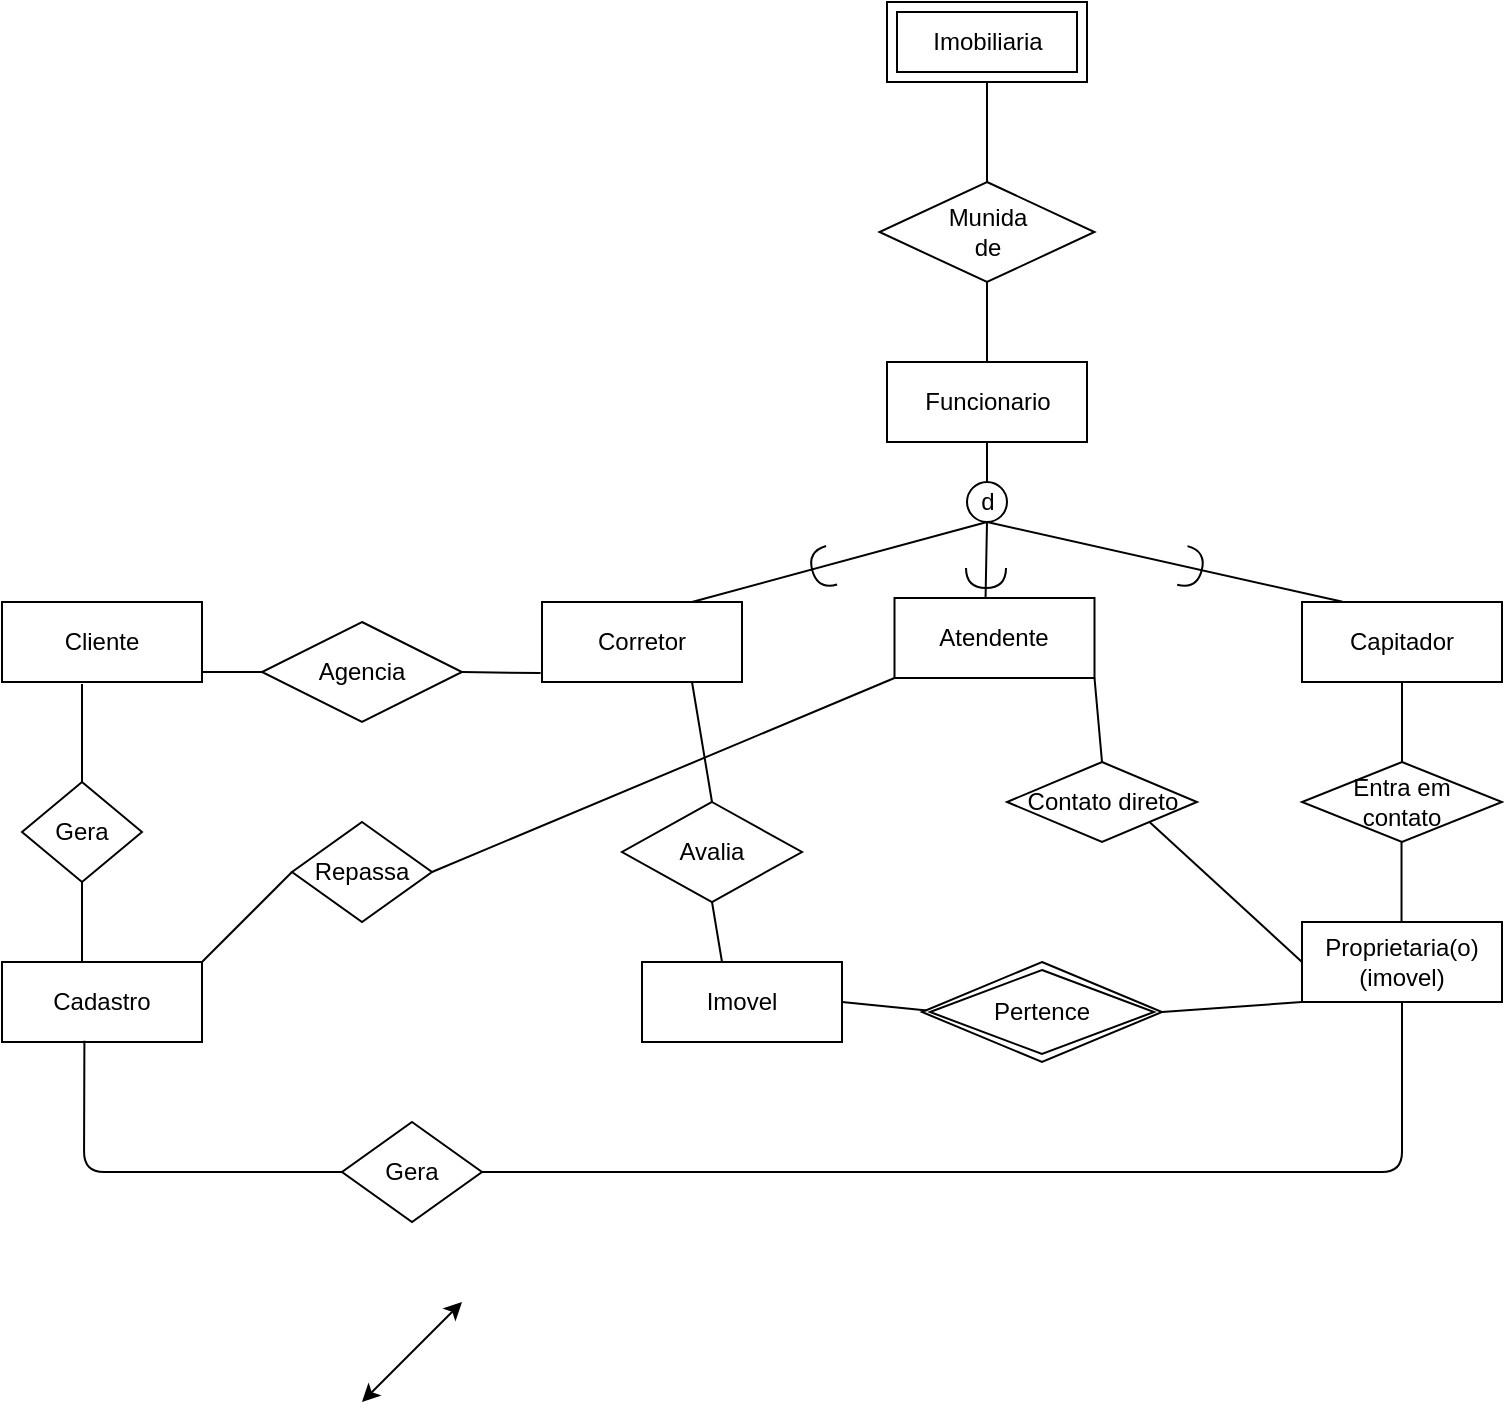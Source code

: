 <mxfile version="13.7.3" type="github">
  <diagram id="R2lEEEUBdFMjLlhIrx00" name="Page-1">
    <mxGraphModel dx="1268" dy="450" grid="1" gridSize="10" guides="1" tooltips="1" connect="1" arrows="1" fold="1" page="0" pageScale="1" pageWidth="850" pageHeight="1100" math="0" shadow="0" extFonts="Permanent Marker^https://fonts.googleapis.com/css?family=Permanent+Marker">
      <root>
        <mxCell id="0" />
        <mxCell id="1" parent="0" />
        <mxCell id="aO3IscL8VT4VF3LDPGpY-21" value="Proprietaria(o)&lt;br&gt;(imovel)&lt;br&gt;" style="whiteSpace=wrap;html=1;align=center;" parent="1" vertex="1">
          <mxGeometry x="570" y="540" width="100" height="40" as="geometry" />
        </mxCell>
        <mxCell id="aO3IscL8VT4VF3LDPGpY-28" value="Imobiliaria" style="shape=ext;margin=3;double=1;whiteSpace=wrap;html=1;align=center;" parent="1" vertex="1">
          <mxGeometry x="362.5" y="80" width="100" height="40" as="geometry" />
        </mxCell>
        <mxCell id="aO3IscL8VT4VF3LDPGpY-44" value="Funcionario" style="whiteSpace=wrap;html=1;align=center;" parent="1" vertex="1">
          <mxGeometry x="362.5" y="260" width="100" height="40" as="geometry" />
        </mxCell>
        <mxCell id="aO3IscL8VT4VF3LDPGpY-45" value="Capitador&lt;br&gt;" style="whiteSpace=wrap;html=1;align=center;" parent="1" vertex="1">
          <mxGeometry x="570" y="380" width="100" height="40" as="geometry" />
        </mxCell>
        <mxCell id="aO3IscL8VT4VF3LDPGpY-46" value="Corretor&lt;br&gt;" style="whiteSpace=wrap;html=1;align=center;" parent="1" vertex="1">
          <mxGeometry x="190" y="380" width="100" height="40" as="geometry" />
        </mxCell>
        <mxCell id="aO3IscL8VT4VF3LDPGpY-51" value="Imovel" style="whiteSpace=wrap;html=1;align=center;" parent="1" vertex="1">
          <mxGeometry x="240" y="560" width="100" height="40" as="geometry" />
        </mxCell>
        <mxCell id="aO3IscL8VT4VF3LDPGpY-52" value="" style="endArrow=none;html=1;entryX=0.5;entryY=1;entryDx=0;entryDy=0;exitX=0.5;exitY=0;exitDx=0;exitDy=0;" parent="1" source="aO3IscL8VT4VF3LDPGpY-44" target="aO3IscL8VT4VF3LDPGpY-28" edge="1">
          <mxGeometry width="50" height="50" relative="1" as="geometry">
            <mxPoint x="390" y="270" as="sourcePoint" />
            <mxPoint x="440" y="220" as="targetPoint" />
          </mxGeometry>
        </mxCell>
        <mxCell id="aO3IscL8VT4VF3LDPGpY-65" value="" style="endArrow=none;html=1;entryX=0.5;entryY=1;entryDx=0;entryDy=0;exitX=0.5;exitY=0;exitDx=0;exitDy=0;" parent="1" target="aO3IscL8VT4VF3LDPGpY-44" edge="1">
          <mxGeometry width="50" height="50" relative="1" as="geometry">
            <mxPoint x="412.5" y="320" as="sourcePoint" />
            <mxPoint x="450" y="310" as="targetPoint" />
            <Array as="points" />
          </mxGeometry>
        </mxCell>
        <mxCell id="aO3IscL8VT4VF3LDPGpY-70" value="d" style="ellipse;whiteSpace=wrap;html=1;aspect=fixed;" parent="1" vertex="1">
          <mxGeometry x="402.5" y="320" width="20" height="20" as="geometry" />
        </mxCell>
        <mxCell id="aO3IscL8VT4VF3LDPGpY-72" value="" style="shape=requiredInterface;html=1;verticalLabelPosition=bottom;direction=south;strokeWidth=1;rotation=74;" parent="1" vertex="1">
          <mxGeometry x="320" y="358" width="20" height="10" as="geometry" />
        </mxCell>
        <mxCell id="aO3IscL8VT4VF3LDPGpY-76" value="" style="endArrow=none;html=1;entryX=0.5;entryY=1;entryDx=0;entryDy=0;exitX=0.75;exitY=0;exitDx=0;exitDy=0;" parent="1" source="aO3IscL8VT4VF3LDPGpY-46" target="aO3IscL8VT4VF3LDPGpY-70" edge="1">
          <mxGeometry width="50" height="50" relative="1" as="geometry">
            <mxPoint x="375" y="380" as="sourcePoint" />
            <mxPoint x="415.02" y="340.0" as="targetPoint" />
          </mxGeometry>
        </mxCell>
        <mxCell id="aO3IscL8VT4VF3LDPGpY-83" value="" style="endArrow=none;html=1;exitX=0.5;exitY=1;exitDx=0;exitDy=0;entryX=0.203;entryY=-0.002;entryDx=0;entryDy=0;entryPerimeter=0;" parent="1" source="aO3IscL8VT4VF3LDPGpY-70" target="aO3IscL8VT4VF3LDPGpY-45" edge="1">
          <mxGeometry width="50" height="50" relative="1" as="geometry">
            <mxPoint x="425.02" y="348.7" as="sourcePoint" />
            <mxPoint x="384.98" y="390.0" as="targetPoint" />
          </mxGeometry>
        </mxCell>
        <mxCell id="aO3IscL8VT4VF3LDPGpY-84" value="" style="shape=requiredInterface;html=1;verticalLabelPosition=bottom;strokeWidth=1;rotation=15;" parent="1" vertex="1">
          <mxGeometry x="510" y="353" width="10" height="20" as="geometry" />
        </mxCell>
        <mxCell id="aO3IscL8VT4VF3LDPGpY-89" value="Cliente&lt;br&gt;" style="whiteSpace=wrap;html=1;align=center;strokeWidth=1;" parent="1" vertex="1">
          <mxGeometry x="-80" y="380" width="100" height="40" as="geometry" />
        </mxCell>
        <mxCell id="aO3IscL8VT4VF3LDPGpY-97" value="" style="endArrow=none;html=1;entryX=0.5;entryY=1;entryDx=0;entryDy=0;exitX=0.455;exitY=0.034;exitDx=0;exitDy=0;exitPerimeter=0;" parent="1" source="aO3IscL8VT4VF3LDPGpY-98" target="aO3IscL8VT4VF3LDPGpY-70" edge="1">
          <mxGeometry width="50" height="50" relative="1" as="geometry">
            <mxPoint x="410" y="380" as="sourcePoint" />
            <mxPoint x="410" y="340" as="targetPoint" />
          </mxGeometry>
        </mxCell>
        <mxCell id="aO3IscL8VT4VF3LDPGpY-98" value="Atendente&lt;br&gt;" style="whiteSpace=wrap;html=1;align=center;" parent="1" vertex="1">
          <mxGeometry x="366.25" y="378" width="100" height="40" as="geometry" />
        </mxCell>
        <mxCell id="aO3IscL8VT4VF3LDPGpY-99" value="Entra em&lt;br&gt;contato&lt;br&gt;" style="shape=rhombus;perimeter=rhombusPerimeter;whiteSpace=wrap;html=1;align=center;strokeWidth=1;" parent="1" vertex="1">
          <mxGeometry x="570" y="460" width="100" height="40" as="geometry" />
        </mxCell>
        <mxCell id="aO3IscL8VT4VF3LDPGpY-100" value="" style="endArrow=none;html=1;entryX=0.5;entryY=1;entryDx=0;entryDy=0;exitX=0.5;exitY=0;exitDx=0;exitDy=0;" parent="1" source="aO3IscL8VT4VF3LDPGpY-99" target="aO3IscL8VT4VF3LDPGpY-45" edge="1">
          <mxGeometry width="50" height="50" relative="1" as="geometry">
            <mxPoint x="590" y="470" as="sourcePoint" />
            <mxPoint x="640" y="420" as="targetPoint" />
          </mxGeometry>
        </mxCell>
        <mxCell id="aO3IscL8VT4VF3LDPGpY-101" value="" style="endArrow=none;html=1;entryX=0.5;entryY=1;entryDx=0;entryDy=0;exitX=0.5;exitY=0;exitDx=0;exitDy=0;" parent="1" edge="1">
          <mxGeometry width="50" height="50" relative="1" as="geometry">
            <mxPoint x="619.76" y="540" as="sourcePoint" />
            <mxPoint x="619.76" y="500" as="targetPoint" />
          </mxGeometry>
        </mxCell>
        <mxCell id="aO3IscL8VT4VF3LDPGpY-105" value="" style="shape=requiredInterface;html=1;verticalLabelPosition=bottom;strokeWidth=1;rotation=90;" parent="1" vertex="1">
          <mxGeometry x="407" y="358" width="10" height="20" as="geometry" />
        </mxCell>
        <mxCell id="aO3IscL8VT4VF3LDPGpY-112" value="Contato direto&lt;br&gt;" style="shape=rhombus;perimeter=rhombusPerimeter;whiteSpace=wrap;html=1;align=center;strokeWidth=1;" parent="1" vertex="1">
          <mxGeometry x="422.5" y="460" width="95" height="40" as="geometry" />
        </mxCell>
        <mxCell id="aO3IscL8VT4VF3LDPGpY-115" style="edgeStyle=orthogonalEdgeStyle;rounded=0;orthogonalLoop=1;jettySize=auto;html=1;exitX=0.5;exitY=1;exitDx=0;exitDy=0;" parent="1" source="aO3IscL8VT4VF3LDPGpY-112" target="aO3IscL8VT4VF3LDPGpY-112" edge="1">
          <mxGeometry relative="1" as="geometry" />
        </mxCell>
        <mxCell id="aO3IscL8VT4VF3LDPGpY-116" value="" style="endArrow=none;html=1;entryX=1;entryY=1;entryDx=0;entryDy=0;exitX=0.5;exitY=0;exitDx=0;exitDy=0;" parent="1" source="aO3IscL8VT4VF3LDPGpY-112" target="aO3IscL8VT4VF3LDPGpY-98" edge="1">
          <mxGeometry width="50" height="50" relative="1" as="geometry">
            <mxPoint x="460" y="470" as="sourcePoint" />
            <mxPoint x="510" y="420" as="targetPoint" />
          </mxGeometry>
        </mxCell>
        <mxCell id="aO3IscL8VT4VF3LDPGpY-117" value="" style="endArrow=none;html=1;entryX=1;entryY=1;entryDx=0;entryDy=0;exitX=0;exitY=0.5;exitDx=0;exitDy=0;" parent="1" source="aO3IscL8VT4VF3LDPGpY-21" target="aO3IscL8VT4VF3LDPGpY-112" edge="1">
          <mxGeometry width="50" height="50" relative="1" as="geometry">
            <mxPoint x="470" y="550" as="sourcePoint" />
            <mxPoint x="520" y="500" as="targetPoint" />
          </mxGeometry>
        </mxCell>
        <mxCell id="aO3IscL8VT4VF3LDPGpY-118" value="Agencia&lt;br&gt;" style="shape=rhombus;perimeter=rhombusPerimeter;whiteSpace=wrap;html=1;align=center;strokeWidth=1;" parent="1" vertex="1">
          <mxGeometry x="50" y="390" width="100" height="50" as="geometry" />
        </mxCell>
        <mxCell id="aO3IscL8VT4VF3LDPGpY-119" value="Munida&lt;br&gt;de" style="shape=rhombus;perimeter=rhombusPerimeter;whiteSpace=wrap;html=1;align=center;strokeWidth=1;" parent="1" vertex="1">
          <mxGeometry x="358.75" y="170" width="107.5" height="50" as="geometry" />
        </mxCell>
        <mxCell id="aO3IscL8VT4VF3LDPGpY-120" value="" style="endArrow=none;html=1;entryX=-0.007;entryY=0.889;entryDx=0;entryDy=0;exitX=1;exitY=0.5;exitDx=0;exitDy=0;entryPerimeter=0;" parent="1" source="aO3IscL8VT4VF3LDPGpY-118" target="aO3IscL8VT4VF3LDPGpY-46" edge="1">
          <mxGeometry width="50" height="50" relative="1" as="geometry">
            <mxPoint x="210" y="470" as="sourcePoint" />
            <mxPoint x="260" y="420" as="targetPoint" />
          </mxGeometry>
        </mxCell>
        <mxCell id="aO3IscL8VT4VF3LDPGpY-121" value="" style="endArrow=none;html=1;entryX=0;entryY=0.5;entryDx=0;entryDy=0;entryPerimeter=0;" parent="1" target="aO3IscL8VT4VF3LDPGpY-118" edge="1">
          <mxGeometry width="50" height="50" relative="1" as="geometry">
            <mxPoint x="20" y="415" as="sourcePoint" />
            <mxPoint x="46" y="415" as="targetPoint" />
          </mxGeometry>
        </mxCell>
        <mxCell id="aO3IscL8VT4VF3LDPGpY-124" value="Avalia&lt;br&gt;" style="shape=rhombus;perimeter=rhombusPerimeter;whiteSpace=wrap;html=1;align=center;strokeWidth=1;" parent="1" vertex="1">
          <mxGeometry x="230" y="480" width="90" height="50" as="geometry" />
        </mxCell>
        <mxCell id="aO3IscL8VT4VF3LDPGpY-125" value="" style="endArrow=none;html=1;entryX=0.75;entryY=1;entryDx=0;entryDy=0;exitX=0.5;exitY=0;exitDx=0;exitDy=0;" parent="1" source="aO3IscL8VT4VF3LDPGpY-124" target="aO3IscL8VT4VF3LDPGpY-46" edge="1">
          <mxGeometry width="50" height="50" relative="1" as="geometry">
            <mxPoint x="230" y="480" as="sourcePoint" />
            <mxPoint x="280" y="430" as="targetPoint" />
          </mxGeometry>
        </mxCell>
        <mxCell id="aO3IscL8VT4VF3LDPGpY-126" value="" style="endArrow=none;html=1;entryX=0.5;entryY=1;entryDx=0;entryDy=0;" parent="1" target="aO3IscL8VT4VF3LDPGpY-124" edge="1">
          <mxGeometry width="50" height="50" relative="1" as="geometry">
            <mxPoint x="280" y="560" as="sourcePoint" />
            <mxPoint x="330" y="530" as="targetPoint" />
          </mxGeometry>
        </mxCell>
        <mxCell id="aO3IscL8VT4VF3LDPGpY-128" value="" style="endArrow=none;html=1;entryX=0;entryY=0.5;entryDx=0;entryDy=0;exitX=1;exitY=0.5;exitDx=0;exitDy=0;" parent="1" source="aO3IscL8VT4VF3LDPGpY-51" edge="1">
          <mxGeometry width="50" height="50" relative="1" as="geometry">
            <mxPoint x="340" y="610" as="sourcePoint" />
            <mxPoint x="390" y="585" as="targetPoint" />
          </mxGeometry>
        </mxCell>
        <mxCell id="aO3IscL8VT4VF3LDPGpY-129" value="" style="endArrow=none;html=1;entryX=0;entryY=1;entryDx=0;entryDy=0;exitX=1;exitY=0.5;exitDx=0;exitDy=0;" parent="1" target="aO3IscL8VT4VF3LDPGpY-21" edge="1">
          <mxGeometry width="50" height="50" relative="1" as="geometry">
            <mxPoint x="500.0" y="585" as="sourcePoint" />
            <mxPoint x="560" y="570" as="targetPoint" />
          </mxGeometry>
        </mxCell>
        <mxCell id="aO3IscL8VT4VF3LDPGpY-130" value="Cadastro&lt;br&gt;" style="whiteSpace=wrap;html=1;align=center;strokeWidth=1;" parent="1" vertex="1">
          <mxGeometry x="-80" y="560" width="100" height="40" as="geometry" />
        </mxCell>
        <mxCell id="aO3IscL8VT4VF3LDPGpY-131" value="Gera" style="shape=rhombus;perimeter=rhombusPerimeter;whiteSpace=wrap;html=1;align=center;strokeWidth=1;" parent="1" vertex="1">
          <mxGeometry x="-70" y="470" width="60" height="50" as="geometry" />
        </mxCell>
        <mxCell id="aO3IscL8VT4VF3LDPGpY-132" value="" style="endArrow=none;html=1;entryX=0.4;entryY=1.025;entryDx=0;entryDy=0;entryPerimeter=0;exitX=0.5;exitY=0;exitDx=0;exitDy=0;" parent="1" source="aO3IscL8VT4VF3LDPGpY-131" target="aO3IscL8VT4VF3LDPGpY-89" edge="1">
          <mxGeometry width="50" height="50" relative="1" as="geometry">
            <mxPoint x="-60" y="490" as="sourcePoint" />
            <mxPoint x="-10" y="440" as="targetPoint" />
          </mxGeometry>
        </mxCell>
        <mxCell id="aO3IscL8VT4VF3LDPGpY-133" value="" style="endArrow=none;html=1;entryX=0.5;entryY=1;entryDx=0;entryDy=0;exitX=0.4;exitY=0;exitDx=0;exitDy=0;exitPerimeter=0;" parent="1" source="aO3IscL8VT4VF3LDPGpY-130" target="aO3IscL8VT4VF3LDPGpY-131" edge="1">
          <mxGeometry width="50" height="50" relative="1" as="geometry">
            <mxPoint x="-100" y="550" as="sourcePoint" />
            <mxPoint x="-50" y="500" as="targetPoint" />
          </mxGeometry>
        </mxCell>
        <mxCell id="aO3IscL8VT4VF3LDPGpY-134" value="Gera&lt;br&gt;" style="shape=rhombus;perimeter=rhombusPerimeter;whiteSpace=wrap;html=1;align=center;strokeWidth=1;" parent="1" vertex="1">
          <mxGeometry x="90" y="640" width="70" height="50" as="geometry" />
        </mxCell>
        <mxCell id="aO3IscL8VT4VF3LDPGpY-135" value="" style="endArrow=none;html=1;entryX=0.412;entryY=0.983;entryDx=0;entryDy=0;entryPerimeter=0;exitX=0;exitY=0.5;exitDx=0;exitDy=0;" parent="1" source="aO3IscL8VT4VF3LDPGpY-134" target="aO3IscL8VT4VF3LDPGpY-130" edge="1">
          <mxGeometry width="50" height="50" relative="1" as="geometry">
            <mxPoint x="-39" y="660" as="sourcePoint" />
            <mxPoint y="600" as="targetPoint" />
            <Array as="points">
              <mxPoint x="-39" y="665" />
            </Array>
          </mxGeometry>
        </mxCell>
        <mxCell id="aO3IscL8VT4VF3LDPGpY-136" value="" style="endArrow=none;html=1;entryX=1;entryY=0.5;entryDx=0;entryDy=0;exitX=0.5;exitY=1;exitDx=0;exitDy=0;" parent="1" source="aO3IscL8VT4VF3LDPGpY-21" target="aO3IscL8VT4VF3LDPGpY-134" edge="1">
          <mxGeometry width="50" height="50" relative="1" as="geometry">
            <mxPoint x="160" y="700" as="sourcePoint" />
            <mxPoint x="210" y="650" as="targetPoint" />
            <Array as="points">
              <mxPoint x="620" y="665" />
            </Array>
          </mxGeometry>
        </mxCell>
        <mxCell id="aO3IscL8VT4VF3LDPGpY-137" value="Repassa&lt;br&gt;" style="shape=rhombus;perimeter=rhombusPerimeter;whiteSpace=wrap;html=1;align=center;strokeWidth=1;" parent="1" vertex="1">
          <mxGeometry x="65" y="490" width="70" height="50" as="geometry" />
        </mxCell>
        <mxCell id="aO3IscL8VT4VF3LDPGpY-138" value="" style="endArrow=none;html=1;exitX=1;exitY=0;exitDx=0;exitDy=0;entryX=0;entryY=0.5;entryDx=0;entryDy=0;" parent="1" source="aO3IscL8VT4VF3LDPGpY-130" target="aO3IscL8VT4VF3LDPGpY-137" edge="1">
          <mxGeometry width="50" height="50" relative="1" as="geometry">
            <mxPoint x="40" y="570" as="sourcePoint" />
            <mxPoint x="90" y="520" as="targetPoint" />
          </mxGeometry>
        </mxCell>
        <mxCell id="aO3IscL8VT4VF3LDPGpY-139" value="" style="endArrow=none;html=1;entryX=0;entryY=1;entryDx=0;entryDy=0;exitX=1;exitY=0.5;exitDx=0;exitDy=0;" parent="1" source="aO3IscL8VT4VF3LDPGpY-137" target="aO3IscL8VT4VF3LDPGpY-98" edge="1">
          <mxGeometry width="50" height="50" relative="1" as="geometry">
            <mxPoint x="140" y="510" as="sourcePoint" />
            <mxPoint x="190" y="470" as="targetPoint" />
          </mxGeometry>
        </mxCell>
        <mxCell id="aO3IscL8VT4VF3LDPGpY-140" value="Pertence&lt;br&gt;" style="shape=rhombus;double=1;perimeter=rhombusPerimeter;whiteSpace=wrap;html=1;align=center;strokeWidth=1;" parent="1" vertex="1">
          <mxGeometry x="380" y="560" width="120" height="50" as="geometry" />
        </mxCell>
        <mxCell id="99aOIoVCfc81ArYJFcy9-1" value="" style="endArrow=classic;startArrow=classic;html=1;" edge="1" parent="1">
          <mxGeometry width="50" height="50" relative="1" as="geometry">
            <mxPoint x="100" y="780" as="sourcePoint" />
            <mxPoint x="150" y="730" as="targetPoint" />
          </mxGeometry>
        </mxCell>
      </root>
    </mxGraphModel>
  </diagram>
</mxfile>
